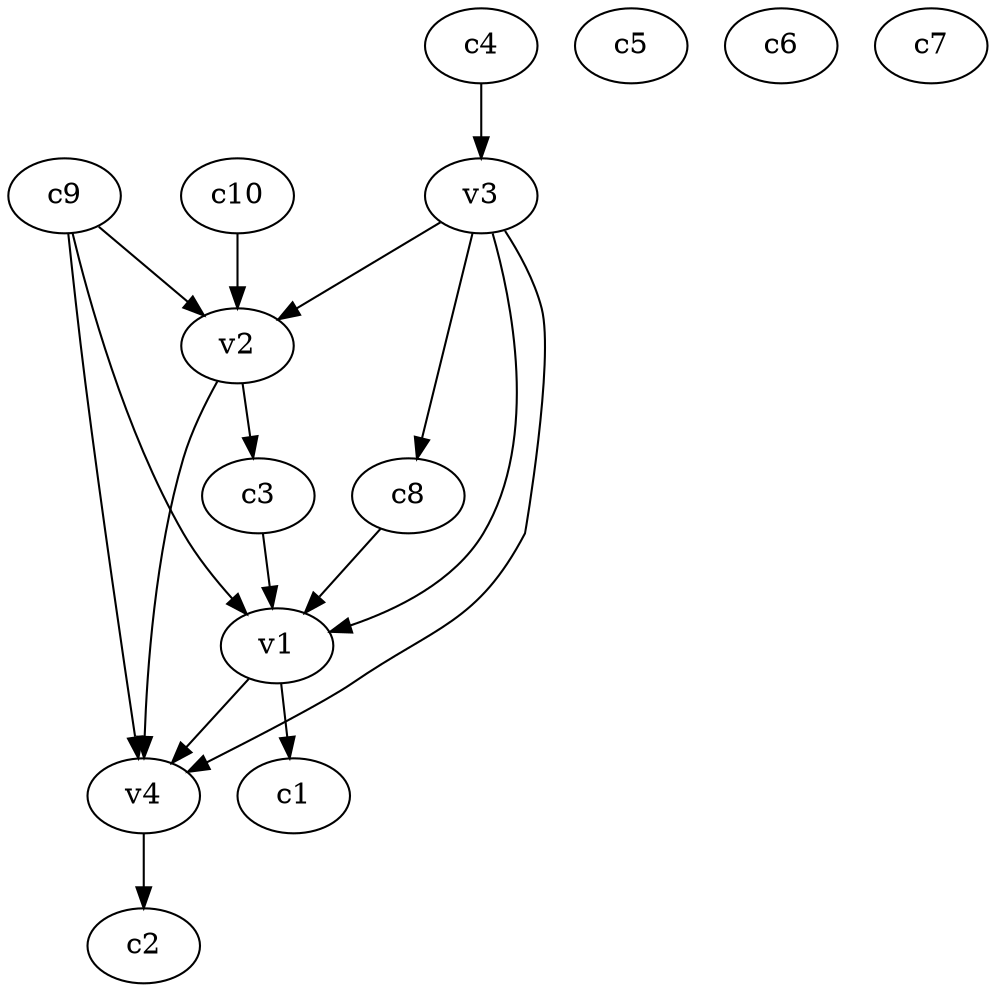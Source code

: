 strict digraph  {
c1;
c2;
c3;
c4;
c5;
c6;
c7;
c8;
c9;
c10;
v1;
v2;
v3;
v4;
c3 -> v1  [weight=1];
c4 -> v3  [weight=1];
c8 -> v1  [weight=1];
c9 -> v2  [weight=1];
c9 -> v1  [weight=1];
c9 -> v4  [weight=1];
c10 -> v2  [weight=1];
v1 -> c1  [weight=1];
v1 -> v4  [weight=1];
v2 -> c3  [weight=1];
v2 -> v4  [weight=1];
v3 -> c8  [weight=1];
v3 -> v1  [weight=1];
v3 -> v2  [weight=1];
v3 -> v4  [weight=1];
v4 -> c2  [weight=1];
}
